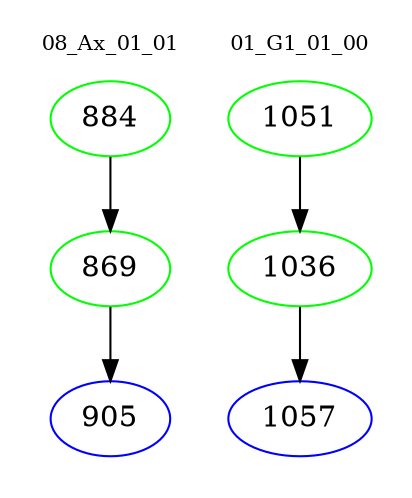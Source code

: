 digraph{
subgraph cluster_0 {
color = white
label = "08_Ax_01_01";
fontsize=10;
T0_884 [label="884", color="green"]
T0_884 -> T0_869 [color="black"]
T0_869 [label="869", color="green"]
T0_869 -> T0_905 [color="black"]
T0_905 [label="905", color="blue"]
}
subgraph cluster_1 {
color = white
label = "01_G1_01_00";
fontsize=10;
T1_1051 [label="1051", color="green"]
T1_1051 -> T1_1036 [color="black"]
T1_1036 [label="1036", color="green"]
T1_1036 -> T1_1057 [color="black"]
T1_1057 [label="1057", color="blue"]
}
}
